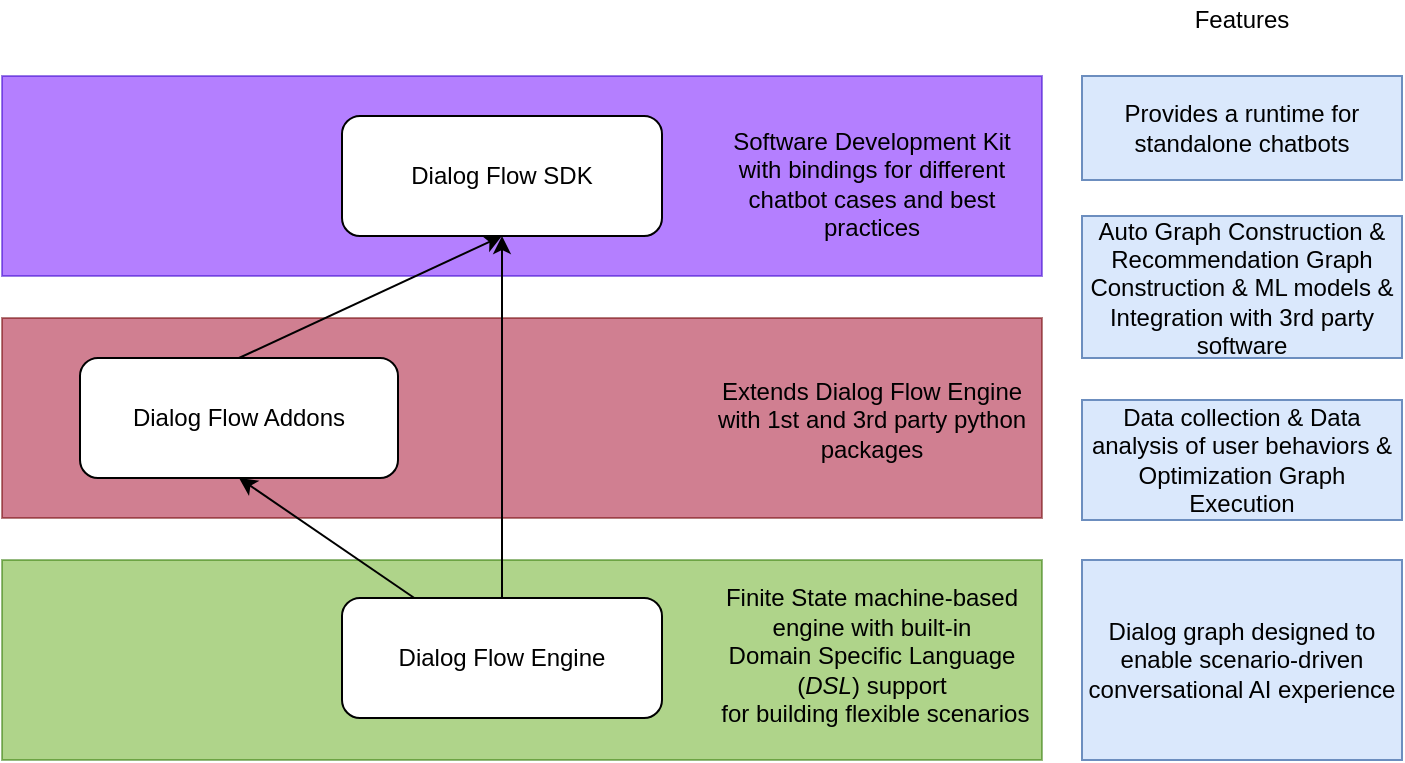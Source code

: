 <mxfile>
    <diagram id="G1IOVDpFXPWN2gBBukcB" name="Page-1">
        <mxGraphModel dx="553" dy="839" grid="1" gridSize="10" guides="1" tooltips="1" connect="1" arrows="1" fold="1" page="1" pageScale="1" pageWidth="850" pageHeight="1100" math="0" shadow="0">
            <root>
                <mxCell id="0"/>
                <mxCell id="1" parent="0"/>
                <mxCell id="32" value="&lt;span&gt;Dialog graph designed to enable scenario-driven conversational AI experience&lt;/span&gt;" style="rounded=0;whiteSpace=wrap;html=1;fillColor=#dae8fc;strokeColor=#6c8ebf;" parent="1" vertex="1">
                    <mxGeometry x="620" y="640" width="160" height="100" as="geometry"/>
                </mxCell>
                <mxCell id="29" value="" style="rounded=0;whiteSpace=wrap;html=1;opacity=50;fillColor=#6a00ff;strokeColor=#3700CC;fontColor=#ffffff;" parent="1" vertex="1">
                    <mxGeometry x="80" y="398" width="520" height="100" as="geometry"/>
                </mxCell>
                <mxCell id="27" value="" style="rounded=0;whiteSpace=wrap;html=1;opacity=50;fillColor=#a20025;strokeColor=#6F0000;fontColor=#ffffff;" parent="1" vertex="1">
                    <mxGeometry x="80" y="519" width="520" height="100" as="geometry"/>
                </mxCell>
                <mxCell id="24" value="" style="rounded=0;whiteSpace=wrap;html=1;opacity=50;fillColor=#60a917;strokeColor=#2D7600;fontColor=#ffffff;" parent="1" vertex="1">
                    <mxGeometry x="80" y="640" width="520" height="100" as="geometry"/>
                </mxCell>
                <mxCell id="17" value="" style="edgeStyle=none;html=1;entryX=0.5;entryY=1;entryDx=0;entryDy=0;" parent="1" source="15" target="18" edge="1">
                    <mxGeometry relative="1" as="geometry">
                        <mxPoint x="460" y="609" as="targetPoint"/>
                    </mxGeometry>
                </mxCell>
                <mxCell id="23" style="edgeStyle=none;html=1;exitX=0.5;exitY=0;exitDx=0;exitDy=0;entryX=0.5;entryY=1;entryDx=0;entryDy=0;" parent="1" source="15" target="21" edge="1">
                    <mxGeometry relative="1" as="geometry"/>
                </mxCell>
                <mxCell id="15" value="Dialog Flow Engine" style="rounded=1;whiteSpace=wrap;html=1;" parent="1" vertex="1">
                    <mxGeometry x="250" y="659" width="160" height="60" as="geometry"/>
                </mxCell>
                <mxCell id="22" style="edgeStyle=none;html=1;exitX=0.5;exitY=0;exitDx=0;exitDy=0;entryX=0.5;entryY=1;entryDx=0;entryDy=0;" parent="1" source="18" target="21" edge="1">
                    <mxGeometry relative="1" as="geometry"/>
                </mxCell>
                <mxCell id="18" value="Dialog Flow Addons" style="rounded=1;whiteSpace=wrap;html=1;" parent="1" vertex="1">
                    <mxGeometry x="119" y="539" width="159" height="60" as="geometry"/>
                </mxCell>
                <mxCell id="21" value="Dialog Flow SDK" style="rounded=1;whiteSpace=wrap;html=1;" parent="1" vertex="1">
                    <mxGeometry x="250" y="418" width="160" height="60" as="geometry"/>
                </mxCell>
                <mxCell id="26" value="&lt;span class=&quot;text&quot; lang=&quot;en&quot;&gt;&lt;span class=&quot;VIiyi&quot; lang=&quot;en&quot;&gt;&lt;span class=&quot;JLqJ4b ChMk0b&quot;&gt;&lt;span&gt;Finite State machine-based engine with built-in&lt;/span&gt;&lt;/span&gt;&lt;/span&gt;&lt;br&gt;Domain Specific Language (&lt;em&gt;DSL&lt;/em&gt;) support&lt;br&gt;&amp;nbsp;for building flexible scenarios&lt;br&gt;&amp;nbsp;&lt;/span&gt;" style="text;html=1;strokeColor=none;fillColor=none;align=center;verticalAlign=middle;whiteSpace=wrap;rounded=0;opacity=50;" parent="1" vertex="1">
                    <mxGeometry x="430" y="655" width="170" height="80" as="geometry"/>
                </mxCell>
                <mxCell id="28" value="Extends Dialog Flow Engine with&amp;nbsp;&lt;span class=&quot;VIiyi&quot; lang=&quot;en&quot;&gt;1st and 3rd party python packages&lt;/span&gt;" style="text;html=1;strokeColor=none;fillColor=none;align=center;verticalAlign=middle;whiteSpace=wrap;rounded=0;opacity=50;" parent="1" vertex="1">
                    <mxGeometry x="430" y="530" width="170" height="80" as="geometry"/>
                </mxCell>
                <mxCell id="30" value="Software Development Kit&lt;br&gt;with bindings for different chatbot cases and best practices" style="text;html=1;strokeColor=none;fillColor=none;align=center;verticalAlign=middle;whiteSpace=wrap;rounded=0;opacity=50;" parent="1" vertex="1">
                    <mxGeometry x="430" y="412" width="170" height="80" as="geometry"/>
                </mxCell>
                <mxCell id="31" value="Features" style="text;html=1;strokeColor=none;fillColor=none;align=center;verticalAlign=middle;whiteSpace=wrap;rounded=0;" parent="1" vertex="1">
                    <mxGeometry x="620" y="360" width="160" height="20" as="geometry"/>
                </mxCell>
                <mxCell id="36" value="Data collection &amp;amp; Data analysis of user behaviors &amp;amp; Optimization Graph Execution" style="rounded=0;whiteSpace=wrap;html=1;fillColor=#dae8fc;strokeColor=#6c8ebf;" parent="1" vertex="1">
                    <mxGeometry x="620" y="560" width="160" height="60" as="geometry"/>
                </mxCell>
                <mxCell id="37" value="Auto Graph Construction &amp;amp; Recommendation Graph Construction &amp;amp; ML models &amp;amp; Integration with 3rd party software" style="rounded=0;whiteSpace=wrap;html=1;fillColor=#dae8fc;strokeColor=#6c8ebf;" parent="1" vertex="1">
                    <mxGeometry x="620" y="468" width="160" height="71" as="geometry"/>
                </mxCell>
                <mxCell id="38" value="Provides a runtime for standalone chatbots" style="rounded=0;whiteSpace=wrap;html=1;fillColor=#dae8fc;strokeColor=#6c8ebf;" parent="1" vertex="1">
                    <mxGeometry x="620" y="398" width="160" height="52" as="geometry"/>
                </mxCell>
            </root>
        </mxGraphModel>
    </diagram>
</mxfile>